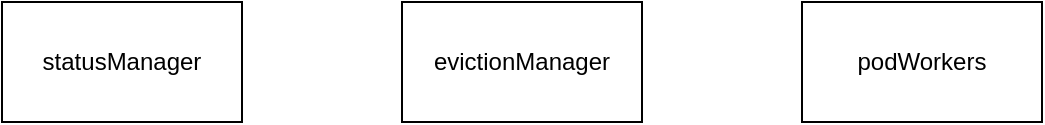 <mxfile version="21.6.8" type="github">
  <diagram name="Page-1" id="K6nsY9RtV3NdQBf92T3O">
    <mxGraphModel dx="995" dy="560" grid="1" gridSize="10" guides="1" tooltips="1" connect="1" arrows="1" fold="1" page="1" pageScale="1" pageWidth="850" pageHeight="1100" math="0" shadow="0">
      <root>
        <mxCell id="0" />
        <mxCell id="1" parent="0" />
        <mxCell id="w_sGGNT3dxY4FW9mchht-1" value="statusManager&lt;br&gt;" style="rounded=0;whiteSpace=wrap;html=1;" vertex="1" parent="1">
          <mxGeometry x="120" y="160" width="120" height="60" as="geometry" />
        </mxCell>
        <mxCell id="w_sGGNT3dxY4FW9mchht-2" value="evictionManager" style="rounded=0;whiteSpace=wrap;html=1;" vertex="1" parent="1">
          <mxGeometry x="320" y="160" width="120" height="60" as="geometry" />
        </mxCell>
        <mxCell id="w_sGGNT3dxY4FW9mchht-3" value="podWorkers" style="rounded=0;whiteSpace=wrap;html=1;" vertex="1" parent="1">
          <mxGeometry x="520" y="160" width="120" height="60" as="geometry" />
        </mxCell>
      </root>
    </mxGraphModel>
  </diagram>
</mxfile>
